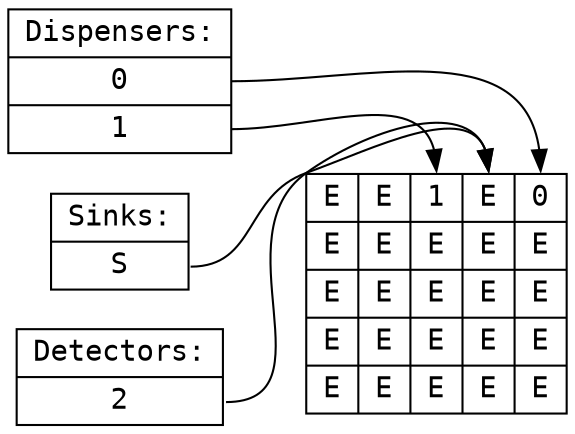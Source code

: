 digraph step {rankdir=LR;node [shape=record,fontname="Inconsolata"];
dispenser [label="Dispensers:|<d5>0|<d2>1"];
sink [label="Sinks:|<s3>S"];
detector [label="Detectors:|<D03>2"];
board [label="{<f00>E|<f01>E|<f02>1|<f03>E|<f04>0}|{<f10>E|<f11>E|<f12>E|<f13>E|<f14>E}|{<f20>E|<f21>E|<f22>E|<f23>E|<f24>E}|{<f30>E|<f31>E|<f32>E|<f33>E|<f34>E}|{<f40>E|<f41>E|<f42>E|<f43>E|<f44>E}"];
dispenser:d5 -> board:f04
dispenser:d2 -> board:f02
sink:s3 -> board:f03
detector:D03 -> board:f03
}

